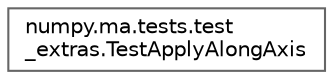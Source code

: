 digraph "Graphical Class Hierarchy"
{
 // LATEX_PDF_SIZE
  bgcolor="transparent";
  edge [fontname=Helvetica,fontsize=10,labelfontname=Helvetica,labelfontsize=10];
  node [fontname=Helvetica,fontsize=10,shape=box,height=0.2,width=0.4];
  rankdir="LR";
  Node0 [id="Node000000",label="numpy.ma.tests.test\l_extras.TestApplyAlongAxis",height=0.2,width=0.4,color="grey40", fillcolor="white", style="filled",URL="$de/daa/classnumpy_1_1ma_1_1tests_1_1test__extras_1_1TestApplyAlongAxis.html",tooltip=" "];
}
